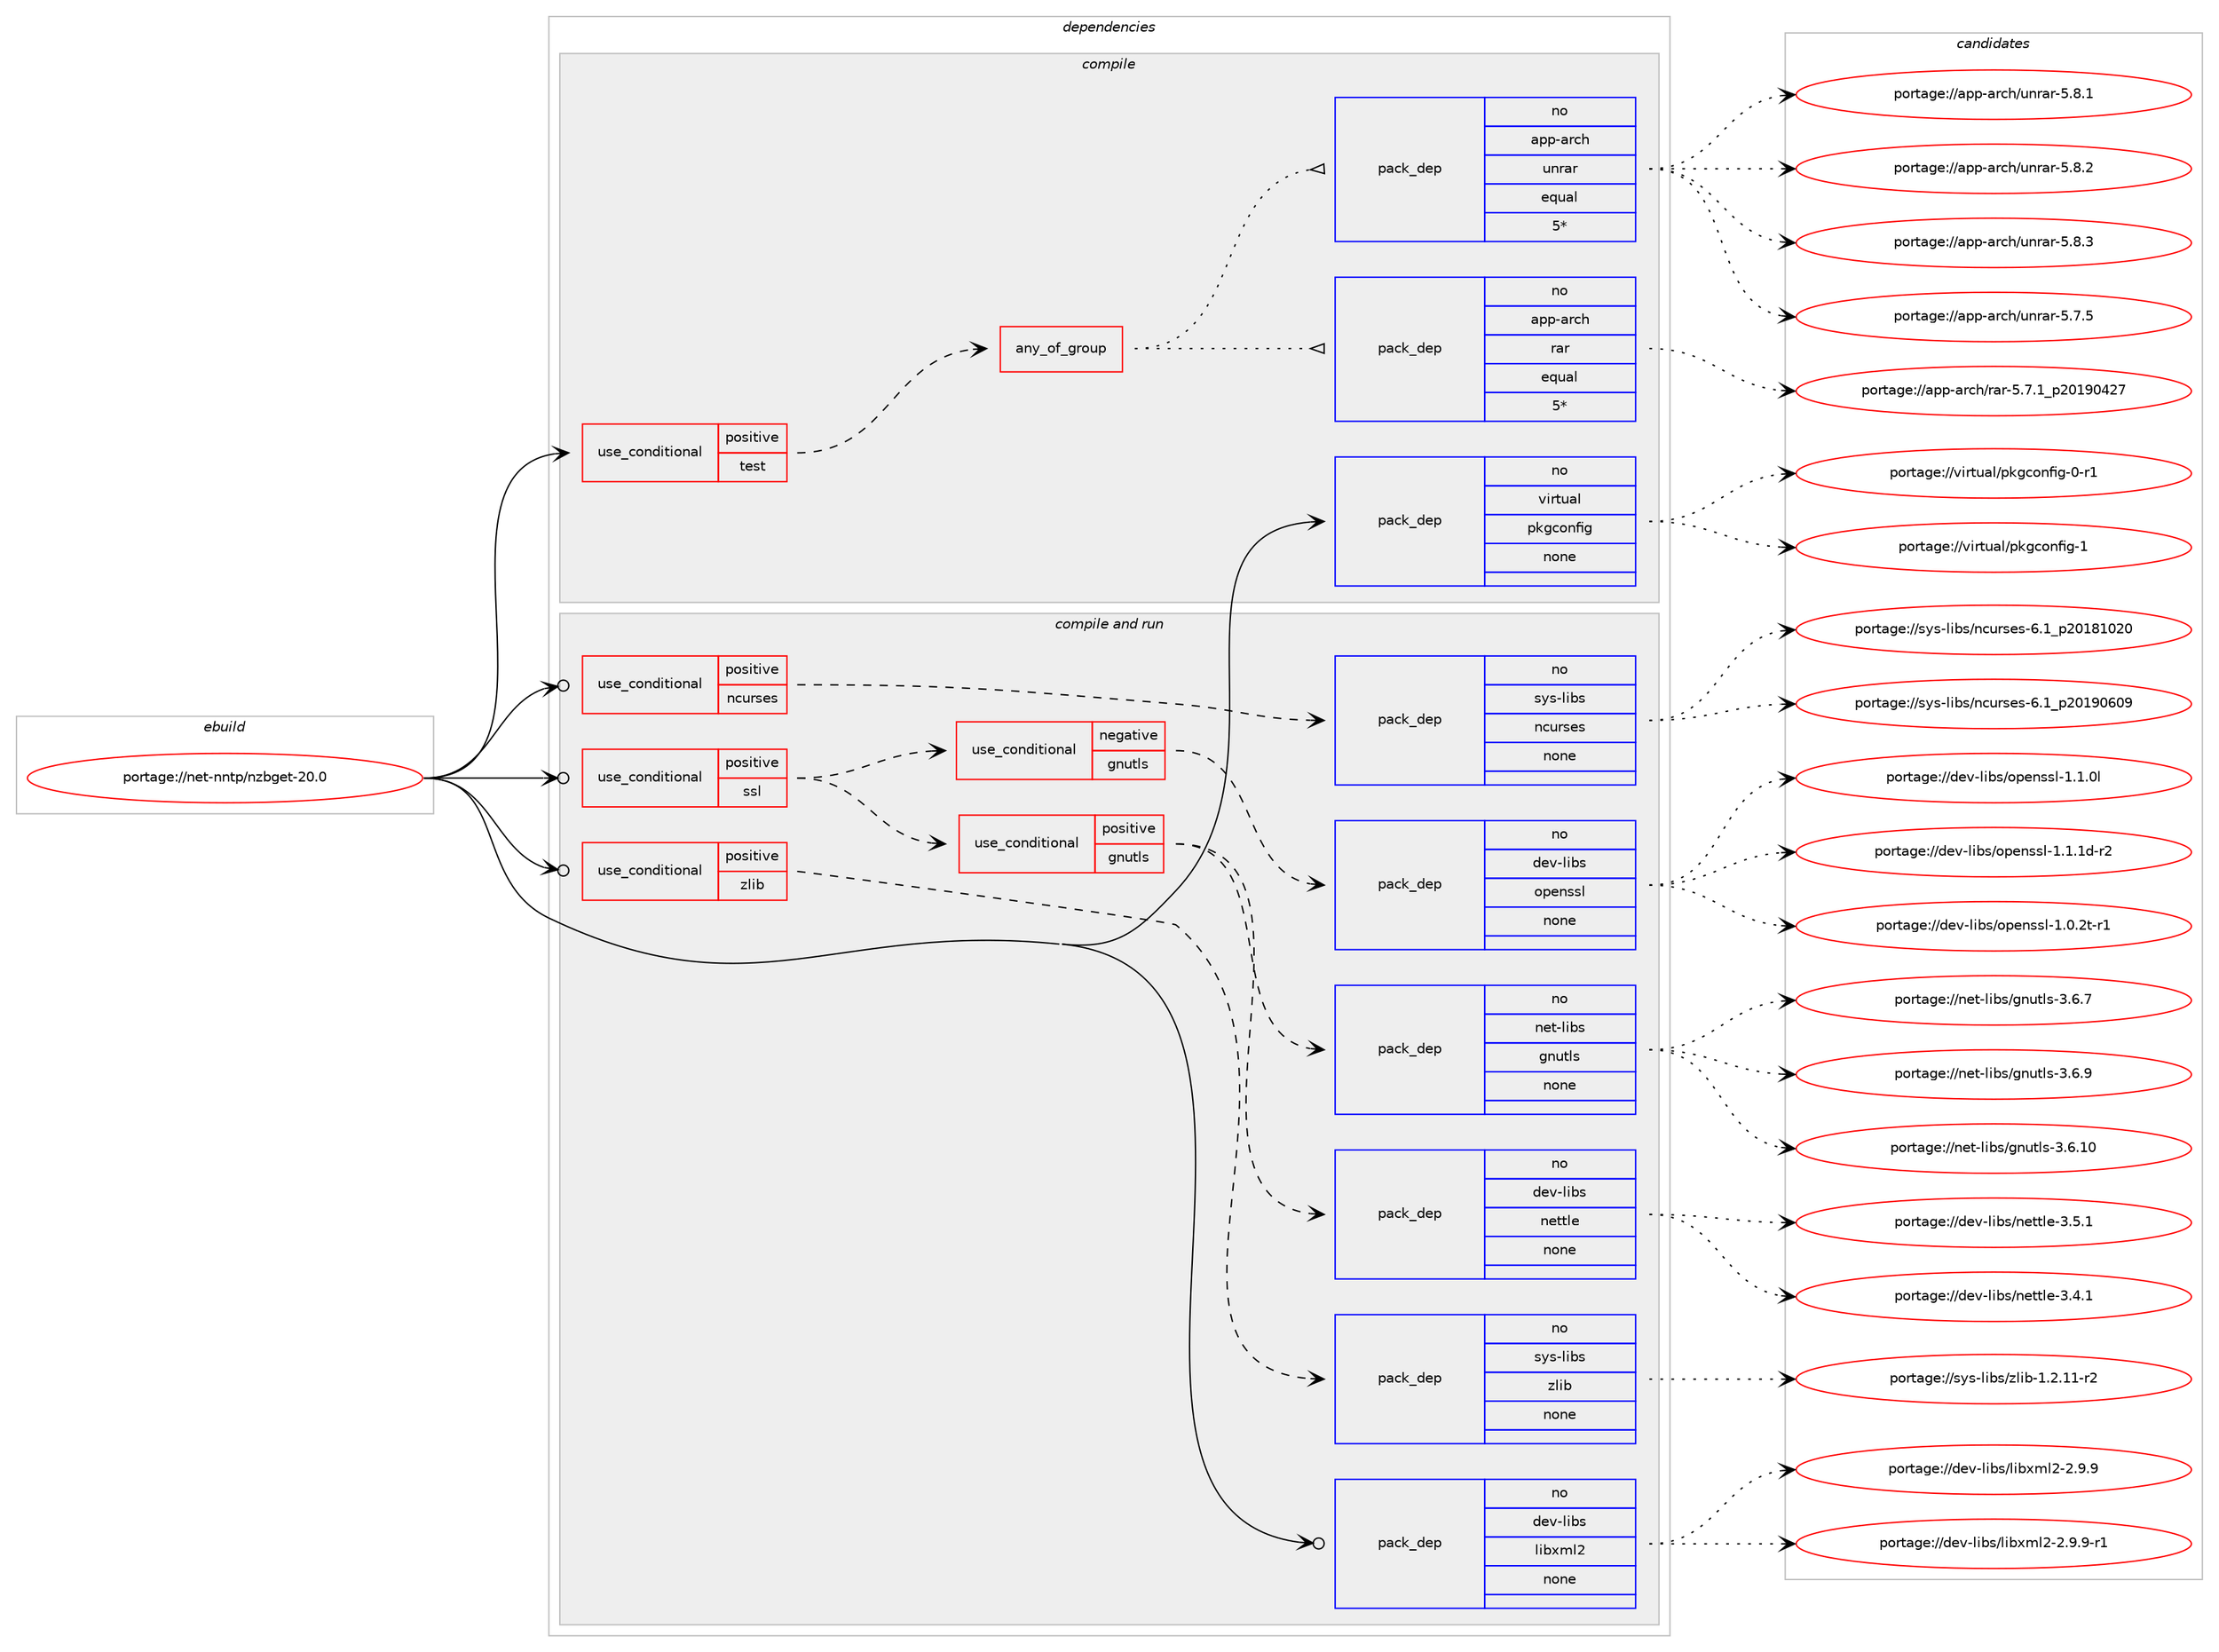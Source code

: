 digraph prolog {

# *************
# Graph options
# *************

newrank=true;
concentrate=true;
compound=true;
graph [rankdir=LR,fontname=Helvetica,fontsize=10,ranksep=1.5];#, ranksep=2.5, nodesep=0.2];
edge  [arrowhead=vee];
node  [fontname=Helvetica,fontsize=10];

# **********
# The ebuild
# **********

subgraph cluster_leftcol {
color=gray;
rank=same;
label=<<i>ebuild</i>>;
id [label="portage://net-nntp/nzbget-20.0", color=red, width=4, href="../net-nntp/nzbget-20.0.svg"];
}

# ****************
# The dependencies
# ****************

subgraph cluster_midcol {
color=gray;
label=<<i>dependencies</i>>;
subgraph cluster_compile {
fillcolor="#eeeeee";
style=filled;
label=<<i>compile</i>>;
subgraph cond93009 {
dependency372123 [label=<<TABLE BORDER="0" CELLBORDER="1" CELLSPACING="0" CELLPADDING="4"><TR><TD ROWSPAN="3" CELLPADDING="10">use_conditional</TD></TR><TR><TD>positive</TD></TR><TR><TD>test</TD></TR></TABLE>>, shape=none, color=red];
subgraph any6094 {
dependency372124 [label=<<TABLE BORDER="0" CELLBORDER="1" CELLSPACING="0" CELLPADDING="4"><TR><TD CELLPADDING="10">any_of_group</TD></TR></TABLE>>, shape=none, color=red];subgraph pack272829 {
dependency372125 [label=<<TABLE BORDER="0" CELLBORDER="1" CELLSPACING="0" CELLPADDING="4" WIDTH="220"><TR><TD ROWSPAN="6" CELLPADDING="30">pack_dep</TD></TR><TR><TD WIDTH="110">no</TD></TR><TR><TD>app-arch</TD></TR><TR><TD>rar</TD></TR><TR><TD>equal</TD></TR><TR><TD>5*</TD></TR></TABLE>>, shape=none, color=blue];
}
dependency372124:e -> dependency372125:w [weight=20,style="dotted",arrowhead="oinv"];
subgraph pack272830 {
dependency372126 [label=<<TABLE BORDER="0" CELLBORDER="1" CELLSPACING="0" CELLPADDING="4" WIDTH="220"><TR><TD ROWSPAN="6" CELLPADDING="30">pack_dep</TD></TR><TR><TD WIDTH="110">no</TD></TR><TR><TD>app-arch</TD></TR><TR><TD>unrar</TD></TR><TR><TD>equal</TD></TR><TR><TD>5*</TD></TR></TABLE>>, shape=none, color=blue];
}
dependency372124:e -> dependency372126:w [weight=20,style="dotted",arrowhead="oinv"];
}
dependency372123:e -> dependency372124:w [weight=20,style="dashed",arrowhead="vee"];
}
id:e -> dependency372123:w [weight=20,style="solid",arrowhead="vee"];
subgraph pack272831 {
dependency372127 [label=<<TABLE BORDER="0" CELLBORDER="1" CELLSPACING="0" CELLPADDING="4" WIDTH="220"><TR><TD ROWSPAN="6" CELLPADDING="30">pack_dep</TD></TR><TR><TD WIDTH="110">no</TD></TR><TR><TD>virtual</TD></TR><TR><TD>pkgconfig</TD></TR><TR><TD>none</TD></TR><TR><TD></TD></TR></TABLE>>, shape=none, color=blue];
}
id:e -> dependency372127:w [weight=20,style="solid",arrowhead="vee"];
}
subgraph cluster_compileandrun {
fillcolor="#eeeeee";
style=filled;
label=<<i>compile and run</i>>;
subgraph cond93010 {
dependency372128 [label=<<TABLE BORDER="0" CELLBORDER="1" CELLSPACING="0" CELLPADDING="4"><TR><TD ROWSPAN="3" CELLPADDING="10">use_conditional</TD></TR><TR><TD>positive</TD></TR><TR><TD>ncurses</TD></TR></TABLE>>, shape=none, color=red];
subgraph pack272832 {
dependency372129 [label=<<TABLE BORDER="0" CELLBORDER="1" CELLSPACING="0" CELLPADDING="4" WIDTH="220"><TR><TD ROWSPAN="6" CELLPADDING="30">pack_dep</TD></TR><TR><TD WIDTH="110">no</TD></TR><TR><TD>sys-libs</TD></TR><TR><TD>ncurses</TD></TR><TR><TD>none</TD></TR><TR><TD></TD></TR></TABLE>>, shape=none, color=blue];
}
dependency372128:e -> dependency372129:w [weight=20,style="dashed",arrowhead="vee"];
}
id:e -> dependency372128:w [weight=20,style="solid",arrowhead="odotvee"];
subgraph cond93011 {
dependency372130 [label=<<TABLE BORDER="0" CELLBORDER="1" CELLSPACING="0" CELLPADDING="4"><TR><TD ROWSPAN="3" CELLPADDING="10">use_conditional</TD></TR><TR><TD>positive</TD></TR><TR><TD>ssl</TD></TR></TABLE>>, shape=none, color=red];
subgraph cond93012 {
dependency372131 [label=<<TABLE BORDER="0" CELLBORDER="1" CELLSPACING="0" CELLPADDING="4"><TR><TD ROWSPAN="3" CELLPADDING="10">use_conditional</TD></TR><TR><TD>positive</TD></TR><TR><TD>gnutls</TD></TR></TABLE>>, shape=none, color=red];
subgraph pack272833 {
dependency372132 [label=<<TABLE BORDER="0" CELLBORDER="1" CELLSPACING="0" CELLPADDING="4" WIDTH="220"><TR><TD ROWSPAN="6" CELLPADDING="30">pack_dep</TD></TR><TR><TD WIDTH="110">no</TD></TR><TR><TD>net-libs</TD></TR><TR><TD>gnutls</TD></TR><TR><TD>none</TD></TR><TR><TD></TD></TR></TABLE>>, shape=none, color=blue];
}
dependency372131:e -> dependency372132:w [weight=20,style="dashed",arrowhead="vee"];
subgraph pack272834 {
dependency372133 [label=<<TABLE BORDER="0" CELLBORDER="1" CELLSPACING="0" CELLPADDING="4" WIDTH="220"><TR><TD ROWSPAN="6" CELLPADDING="30">pack_dep</TD></TR><TR><TD WIDTH="110">no</TD></TR><TR><TD>dev-libs</TD></TR><TR><TD>nettle</TD></TR><TR><TD>none</TD></TR><TR><TD></TD></TR></TABLE>>, shape=none, color=blue];
}
dependency372131:e -> dependency372133:w [weight=20,style="dashed",arrowhead="vee"];
}
dependency372130:e -> dependency372131:w [weight=20,style="dashed",arrowhead="vee"];
subgraph cond93013 {
dependency372134 [label=<<TABLE BORDER="0" CELLBORDER="1" CELLSPACING="0" CELLPADDING="4"><TR><TD ROWSPAN="3" CELLPADDING="10">use_conditional</TD></TR><TR><TD>negative</TD></TR><TR><TD>gnutls</TD></TR></TABLE>>, shape=none, color=red];
subgraph pack272835 {
dependency372135 [label=<<TABLE BORDER="0" CELLBORDER="1" CELLSPACING="0" CELLPADDING="4" WIDTH="220"><TR><TD ROWSPAN="6" CELLPADDING="30">pack_dep</TD></TR><TR><TD WIDTH="110">no</TD></TR><TR><TD>dev-libs</TD></TR><TR><TD>openssl</TD></TR><TR><TD>none</TD></TR><TR><TD></TD></TR></TABLE>>, shape=none, color=blue];
}
dependency372134:e -> dependency372135:w [weight=20,style="dashed",arrowhead="vee"];
}
dependency372130:e -> dependency372134:w [weight=20,style="dashed",arrowhead="vee"];
}
id:e -> dependency372130:w [weight=20,style="solid",arrowhead="odotvee"];
subgraph cond93014 {
dependency372136 [label=<<TABLE BORDER="0" CELLBORDER="1" CELLSPACING="0" CELLPADDING="4"><TR><TD ROWSPAN="3" CELLPADDING="10">use_conditional</TD></TR><TR><TD>positive</TD></TR><TR><TD>zlib</TD></TR></TABLE>>, shape=none, color=red];
subgraph pack272836 {
dependency372137 [label=<<TABLE BORDER="0" CELLBORDER="1" CELLSPACING="0" CELLPADDING="4" WIDTH="220"><TR><TD ROWSPAN="6" CELLPADDING="30">pack_dep</TD></TR><TR><TD WIDTH="110">no</TD></TR><TR><TD>sys-libs</TD></TR><TR><TD>zlib</TD></TR><TR><TD>none</TD></TR><TR><TD></TD></TR></TABLE>>, shape=none, color=blue];
}
dependency372136:e -> dependency372137:w [weight=20,style="dashed",arrowhead="vee"];
}
id:e -> dependency372136:w [weight=20,style="solid",arrowhead="odotvee"];
subgraph pack272837 {
dependency372138 [label=<<TABLE BORDER="0" CELLBORDER="1" CELLSPACING="0" CELLPADDING="4" WIDTH="220"><TR><TD ROWSPAN="6" CELLPADDING="30">pack_dep</TD></TR><TR><TD WIDTH="110">no</TD></TR><TR><TD>dev-libs</TD></TR><TR><TD>libxml2</TD></TR><TR><TD>none</TD></TR><TR><TD></TD></TR></TABLE>>, shape=none, color=blue];
}
id:e -> dependency372138:w [weight=20,style="solid",arrowhead="odotvee"];
}
subgraph cluster_run {
fillcolor="#eeeeee";
style=filled;
label=<<i>run</i>>;
}
}

# **************
# The candidates
# **************

subgraph cluster_choices {
rank=same;
color=gray;
label=<<i>candidates</i>>;

subgraph choice272829 {
color=black;
nodesep=1;
choiceportage971121124597114991044711497114455346554649951125048495748525055 [label="portage://app-arch/rar-5.7.1_p20190427", color=red, width=4,href="../app-arch/rar-5.7.1_p20190427.svg"];
dependency372125:e -> choiceportage971121124597114991044711497114455346554649951125048495748525055:w [style=dotted,weight="100"];
}
subgraph choice272830 {
color=black;
nodesep=1;
choiceportage971121124597114991044711711011497114455346554653 [label="portage://app-arch/unrar-5.7.5", color=red, width=4,href="../app-arch/unrar-5.7.5.svg"];
choiceportage971121124597114991044711711011497114455346564649 [label="portage://app-arch/unrar-5.8.1", color=red, width=4,href="../app-arch/unrar-5.8.1.svg"];
choiceportage971121124597114991044711711011497114455346564650 [label="portage://app-arch/unrar-5.8.2", color=red, width=4,href="../app-arch/unrar-5.8.2.svg"];
choiceportage971121124597114991044711711011497114455346564651 [label="portage://app-arch/unrar-5.8.3", color=red, width=4,href="../app-arch/unrar-5.8.3.svg"];
dependency372126:e -> choiceportage971121124597114991044711711011497114455346554653:w [style=dotted,weight="100"];
dependency372126:e -> choiceportage971121124597114991044711711011497114455346564649:w [style=dotted,weight="100"];
dependency372126:e -> choiceportage971121124597114991044711711011497114455346564650:w [style=dotted,weight="100"];
dependency372126:e -> choiceportage971121124597114991044711711011497114455346564651:w [style=dotted,weight="100"];
}
subgraph choice272831 {
color=black;
nodesep=1;
choiceportage11810511411611797108471121071039911111010210510345484511449 [label="portage://virtual/pkgconfig-0-r1", color=red, width=4,href="../virtual/pkgconfig-0-r1.svg"];
choiceportage1181051141161179710847112107103991111101021051034549 [label="portage://virtual/pkgconfig-1", color=red, width=4,href="../virtual/pkgconfig-1.svg"];
dependency372127:e -> choiceportage11810511411611797108471121071039911111010210510345484511449:w [style=dotted,weight="100"];
dependency372127:e -> choiceportage1181051141161179710847112107103991111101021051034549:w [style=dotted,weight="100"];
}
subgraph choice272832 {
color=black;
nodesep=1;
choiceportage1151211154510810598115471109911711411510111545544649951125048495649485048 [label="portage://sys-libs/ncurses-6.1_p20181020", color=red, width=4,href="../sys-libs/ncurses-6.1_p20181020.svg"];
choiceportage1151211154510810598115471109911711411510111545544649951125048495748544857 [label="portage://sys-libs/ncurses-6.1_p20190609", color=red, width=4,href="../sys-libs/ncurses-6.1_p20190609.svg"];
dependency372129:e -> choiceportage1151211154510810598115471109911711411510111545544649951125048495649485048:w [style=dotted,weight="100"];
dependency372129:e -> choiceportage1151211154510810598115471109911711411510111545544649951125048495748544857:w [style=dotted,weight="100"];
}
subgraph choice272833 {
color=black;
nodesep=1;
choiceportage11010111645108105981154710311011711610811545514654464948 [label="portage://net-libs/gnutls-3.6.10", color=red, width=4,href="../net-libs/gnutls-3.6.10.svg"];
choiceportage110101116451081059811547103110117116108115455146544655 [label="portage://net-libs/gnutls-3.6.7", color=red, width=4,href="../net-libs/gnutls-3.6.7.svg"];
choiceportage110101116451081059811547103110117116108115455146544657 [label="portage://net-libs/gnutls-3.6.9", color=red, width=4,href="../net-libs/gnutls-3.6.9.svg"];
dependency372132:e -> choiceportage11010111645108105981154710311011711610811545514654464948:w [style=dotted,weight="100"];
dependency372132:e -> choiceportage110101116451081059811547103110117116108115455146544655:w [style=dotted,weight="100"];
dependency372132:e -> choiceportage110101116451081059811547103110117116108115455146544657:w [style=dotted,weight="100"];
}
subgraph choice272834 {
color=black;
nodesep=1;
choiceportage100101118451081059811547110101116116108101455146524649 [label="portage://dev-libs/nettle-3.4.1", color=red, width=4,href="../dev-libs/nettle-3.4.1.svg"];
choiceportage100101118451081059811547110101116116108101455146534649 [label="portage://dev-libs/nettle-3.5.1", color=red, width=4,href="../dev-libs/nettle-3.5.1.svg"];
dependency372133:e -> choiceportage100101118451081059811547110101116116108101455146524649:w [style=dotted,weight="100"];
dependency372133:e -> choiceportage100101118451081059811547110101116116108101455146534649:w [style=dotted,weight="100"];
}
subgraph choice272835 {
color=black;
nodesep=1;
choiceportage1001011184510810598115471111121011101151151084549464846501164511449 [label="portage://dev-libs/openssl-1.0.2t-r1", color=red, width=4,href="../dev-libs/openssl-1.0.2t-r1.svg"];
choiceportage100101118451081059811547111112101110115115108454946494648108 [label="portage://dev-libs/openssl-1.1.0l", color=red, width=4,href="../dev-libs/openssl-1.1.0l.svg"];
choiceportage1001011184510810598115471111121011101151151084549464946491004511450 [label="portage://dev-libs/openssl-1.1.1d-r2", color=red, width=4,href="../dev-libs/openssl-1.1.1d-r2.svg"];
dependency372135:e -> choiceportage1001011184510810598115471111121011101151151084549464846501164511449:w [style=dotted,weight="100"];
dependency372135:e -> choiceportage100101118451081059811547111112101110115115108454946494648108:w [style=dotted,weight="100"];
dependency372135:e -> choiceportage1001011184510810598115471111121011101151151084549464946491004511450:w [style=dotted,weight="100"];
}
subgraph choice272836 {
color=black;
nodesep=1;
choiceportage11512111545108105981154712210810598454946504649494511450 [label="portage://sys-libs/zlib-1.2.11-r2", color=red, width=4,href="../sys-libs/zlib-1.2.11-r2.svg"];
dependency372137:e -> choiceportage11512111545108105981154712210810598454946504649494511450:w [style=dotted,weight="100"];
}
subgraph choice272837 {
color=black;
nodesep=1;
choiceportage1001011184510810598115471081059812010910850455046574657 [label="portage://dev-libs/libxml2-2.9.9", color=red, width=4,href="../dev-libs/libxml2-2.9.9.svg"];
choiceportage10010111845108105981154710810598120109108504550465746574511449 [label="portage://dev-libs/libxml2-2.9.9-r1", color=red, width=4,href="../dev-libs/libxml2-2.9.9-r1.svg"];
dependency372138:e -> choiceportage1001011184510810598115471081059812010910850455046574657:w [style=dotted,weight="100"];
dependency372138:e -> choiceportage10010111845108105981154710810598120109108504550465746574511449:w [style=dotted,weight="100"];
}
}

}
